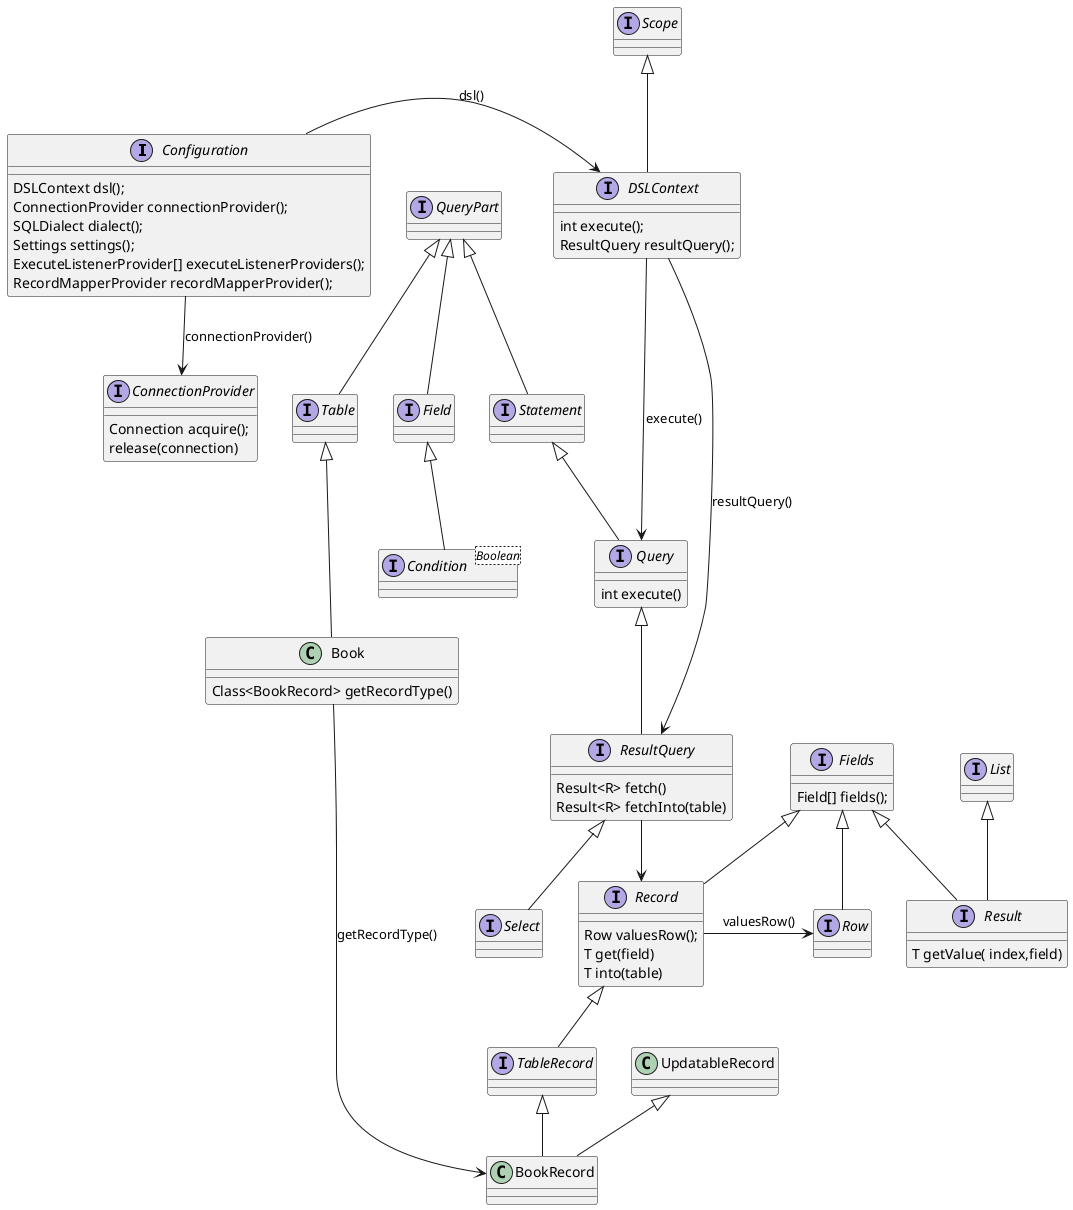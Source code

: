 @startuml
'https://plantuml.com/class-diagram

interface Configuration {
   DSLContext dsl();
   ConnectionProvider connectionProvider();
   SQLDialect dialect();
   Settings settings();
   ExecuteListenerProvider[] executeListenerProviders();
   RecordMapperProvider recordMapperProvider();
}

interface Scope

interface DSLContext extends Scope {
   int execute();
   ResultQuery resultQuery();
}

interface ConnectionProvider {
   Connection acquire();
   release(connection)
}

Configuration -> DSLContext : dsl()
Configuration --> ConnectionProvider : connectionProvider()


interface QueryPart {
}

' any SQL statement
interface Statement extends QueryPart {
}

' Any query
interface Query extends Statement {
   int execute()
}

'  select query
interface ResultQuery extends Query {
   Result<R> fetch()
   Result<R> fetchInto(table)
}

ResultQuery --> Record

' query result
interface Result extends List, Fields {
   T getValue( index,field)
}

interface Fields {
  Field[] fields();
}

' A SELECT statement
interface Select extends ResultQuery {

}

' column expression
interface Field extends QueryPart {

}

' A condition or predicate.
interface Condition<Boolean> extends Field<Boolean> {
}

' A table
interface Table extends QueryPart {

}

' A record essentially combines a list of columns
interface Record extends Fields {
   Row valuesRow();
   T get(field)
   T into(table)
}

' A row value expression.
interface Row extends Fields {

}

Record -> Row : valuesRow()

DSLContext ---> Query : execute()
DSLContext ---> ResultQuery : resultQuery()

' TableRecord
interface TableRecord extends Record

class Book extends Table {
   Class<BookRecord> getRecordType()
}

Book --> BookRecord: getRecordType()

class BookRecord extends TableRecord, UpdatableRecord



@enduml
